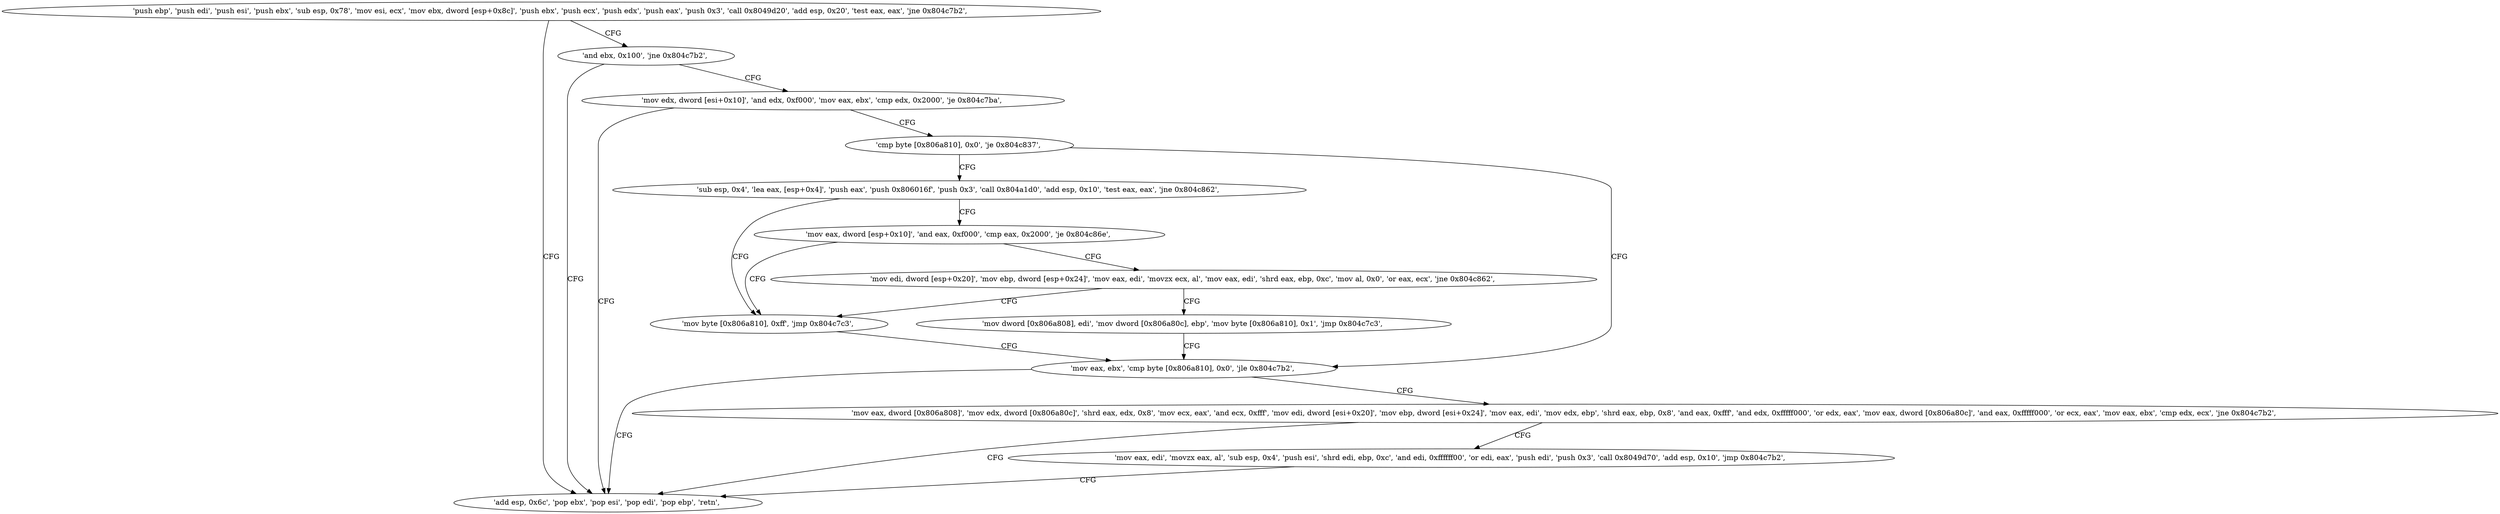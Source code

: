 digraph "func" {
"134530933" [label = "'push ebp', 'push edi', 'push esi', 'push ebx', 'sub esp, 0x78', 'mov esi, ecx', 'mov ebx, dword [esp+0x8c]', 'push ebx', 'push ecx', 'push edx', 'push eax', 'push 0x3', 'call 0x8049d20', 'add esp, 0x20', 'test eax, eax', 'jne 0x804c7b2', " ]
"134530994" [label = "'add esp, 0x6c', 'pop ebx', 'pop esi', 'pop edi', 'pop ebp', 'retn', " ]
"134530967" [label = "'and ebx, 0x100', 'jne 0x804c7b2', " ]
"134530975" [label = "'mov edx, dword [esi+0x10]', 'and edx, 0xf000', 'mov eax, ebx', 'cmp edx, 0x2000', 'je 0x804c7ba', " ]
"134531002" [label = "'cmp byte [0x806a810], 0x0', 'je 0x804c837', " ]
"134531127" [label = "'sub esp, 0x4', 'lea eax, [esp+0x4]', 'push eax', 'push 0x806016f', 'push 0x3', 'call 0x804a1d0', 'add esp, 0x10', 'test eax, eax', 'jne 0x804c862', " ]
"134531011" [label = "'mov eax, ebx', 'cmp byte [0x806a810], 0x0', 'jle 0x804c7b2', " ]
"134531170" [label = "'mov byte [0x806a810], 0xff', 'jmp 0x804c7c3', " ]
"134531154" [label = "'mov eax, dword [esp+0x10]', 'and eax, 0xf000', 'cmp eax, 0x2000', 'je 0x804c86e', " ]
"134531022" [label = "'mov eax, dword [0x806a808]', 'mov edx, dword [0x806a80c]', 'shrd eax, edx, 0x8', 'mov ecx, eax', 'and ecx, 0xfff', 'mov edi, dword [esi+0x20]', 'mov ebp, dword [esi+0x24]', 'mov eax, edi', 'mov edx, ebp', 'shrd eax, ebp, 0x8', 'and eax, 0xfff', 'and edx, 0xfffff000', 'or edx, eax', 'mov eax, dword [0x806a80c]', 'and eax, 0xfffff000', 'or ecx, eax', 'mov eax, ebx', 'cmp edx, ecx', 'jne 0x804c7b2', " ]
"134531182" [label = "'mov edi, dword [esp+0x20]', 'mov ebp, dword [esp+0x24]', 'mov eax, edi', 'movzx ecx, al', 'mov eax, edi', 'shrd eax, ebp, 0xc', 'mov al, 0x0', 'or eax, ecx', 'jne 0x804c862', " ]
"134531090" [label = "'mov eax, edi', 'movzx eax, al', 'sub esp, 0x4', 'push esi', 'shrd edi, ebp, 0xc', 'and edi, 0xffffff00', 'or edi, eax', 'push edi', 'push 0x3', 'call 0x8049d70', 'add esp, 0x10', 'jmp 0x804c7b2', " ]
"134531207" [label = "'mov dword [0x806a808], edi', 'mov dword [0x806a80c], ebp', 'mov byte [0x806a810], 0x1', 'jmp 0x804c7c3', " ]
"134530933" -> "134530994" [ label = "CFG" ]
"134530933" -> "134530967" [ label = "CFG" ]
"134530967" -> "134530994" [ label = "CFG" ]
"134530967" -> "134530975" [ label = "CFG" ]
"134530975" -> "134531002" [ label = "CFG" ]
"134530975" -> "134530994" [ label = "CFG" ]
"134531002" -> "134531127" [ label = "CFG" ]
"134531002" -> "134531011" [ label = "CFG" ]
"134531127" -> "134531170" [ label = "CFG" ]
"134531127" -> "134531154" [ label = "CFG" ]
"134531011" -> "134530994" [ label = "CFG" ]
"134531011" -> "134531022" [ label = "CFG" ]
"134531170" -> "134531011" [ label = "CFG" ]
"134531154" -> "134531182" [ label = "CFG" ]
"134531154" -> "134531170" [ label = "CFG" ]
"134531022" -> "134530994" [ label = "CFG" ]
"134531022" -> "134531090" [ label = "CFG" ]
"134531182" -> "134531170" [ label = "CFG" ]
"134531182" -> "134531207" [ label = "CFG" ]
"134531090" -> "134530994" [ label = "CFG" ]
"134531207" -> "134531011" [ label = "CFG" ]
}
